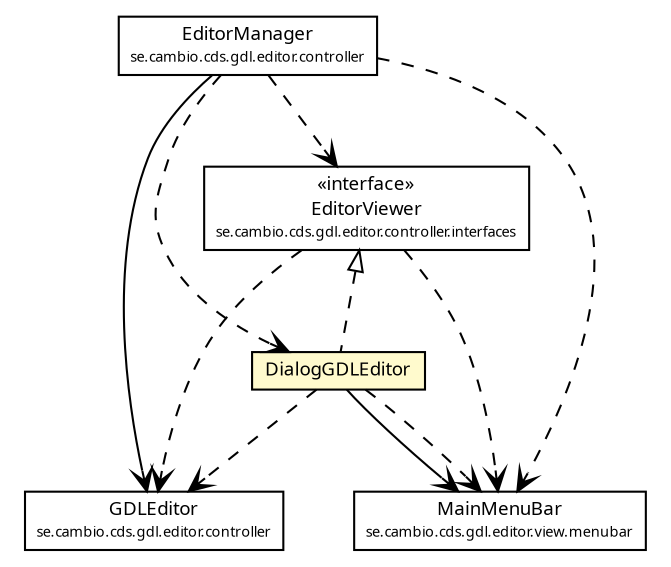 #!/usr/local/bin/dot
#
# Class diagram 
# Generated by UMLGraph version R5_6 (http://www.umlgraph.org/)
#

digraph G {
	edge [fontname="Trebuchet MS",fontsize=10,labelfontname="Trebuchet MS",labelfontsize=10];
	node [fontname="Trebuchet MS",fontsize=10,shape=plaintext];
	nodesep=0.25;
	ranksep=0.5;
	// se.cambio.cds.gdl.editor.controller.GDLEditor
	c152394 [label=<<table title="se.cambio.cds.gdl.editor.controller.GDLEditor" border="0" cellborder="1" cellspacing="0" cellpadding="2" port="p" href="../../controller/GDLEditor.html">
		<tr><td><table border="0" cellspacing="0" cellpadding="1">
<tr><td align="center" balign="center"><font face="Trebuchet MS"> GDLEditor </font></td></tr>
<tr><td align="center" balign="center"><font face="Trebuchet MS" point-size="7.0"> se.cambio.cds.gdl.editor.controller </font></td></tr>
		</table></td></tr>
		</table>>, URL="../../controller/GDLEditor.html", fontname="Trebuchet MS", fontcolor="black", fontsize=9.0];
	// se.cambio.cds.gdl.editor.controller.EditorManager
	c152395 [label=<<table title="se.cambio.cds.gdl.editor.controller.EditorManager" border="0" cellborder="1" cellspacing="0" cellpadding="2" port="p" href="../../controller/EditorManager.html">
		<tr><td><table border="0" cellspacing="0" cellpadding="1">
<tr><td align="center" balign="center"><font face="Trebuchet MS"> EditorManager </font></td></tr>
<tr><td align="center" balign="center"><font face="Trebuchet MS" point-size="7.0"> se.cambio.cds.gdl.editor.controller </font></td></tr>
		</table></td></tr>
		</table>>, URL="../../controller/EditorManager.html", fontname="Trebuchet MS", fontcolor="black", fontsize=9.0];
	// se.cambio.cds.gdl.editor.controller.interfaces.EditorViewer
	c152399 [label=<<table title="se.cambio.cds.gdl.editor.controller.interfaces.EditorViewer" border="0" cellborder="1" cellspacing="0" cellpadding="2" port="p" href="../../controller/interfaces/EditorViewer.html">
		<tr><td><table border="0" cellspacing="0" cellpadding="1">
<tr><td align="center" balign="center"> &#171;interface&#187; </td></tr>
<tr><td align="center" balign="center"><font face="Trebuchet MS"> EditorViewer </font></td></tr>
<tr><td align="center" balign="center"><font face="Trebuchet MS" point-size="7.0"> se.cambio.cds.gdl.editor.controller.interfaces </font></td></tr>
		</table></td></tr>
		</table>>, URL="../../controller/interfaces/EditorViewer.html", fontname="Trebuchet MS", fontcolor="black", fontsize=9.0];
	// se.cambio.cds.gdl.editor.view.dialog.DialogGDLEditor
	c152420 [label=<<table title="se.cambio.cds.gdl.editor.view.dialog.DialogGDLEditor" border="0" cellborder="1" cellspacing="0" cellpadding="2" port="p" bgcolor="lemonChiffon" href="./DialogGDLEditor.html">
		<tr><td><table border="0" cellspacing="0" cellpadding="1">
<tr><td align="center" balign="center"><font face="Trebuchet MS"> DialogGDLEditor </font></td></tr>
		</table></td></tr>
		</table>>, URL="./DialogGDLEditor.html", fontname="Trebuchet MS", fontcolor="black", fontsize=9.0];
	// se.cambio.cds.gdl.editor.view.menubar.MainMenuBar
	c152444 [label=<<table title="se.cambio.cds.gdl.editor.view.menubar.MainMenuBar" border="0" cellborder="1" cellspacing="0" cellpadding="2" port="p" href="../menubar/MainMenuBar.html">
		<tr><td><table border="0" cellspacing="0" cellpadding="1">
<tr><td align="center" balign="center"><font face="Trebuchet MS"> MainMenuBar </font></td></tr>
<tr><td align="center" balign="center"><font face="Trebuchet MS" point-size="7.0"> se.cambio.cds.gdl.editor.view.menubar </font></td></tr>
		</table></td></tr>
		</table>>, URL="../menubar/MainMenuBar.html", fontname="Trebuchet MS", fontcolor="black", fontsize=9.0];
	//se.cambio.cds.gdl.editor.view.dialog.DialogGDLEditor implements se.cambio.cds.gdl.editor.controller.interfaces.EditorViewer
	c152399:p -> c152420:p [dir=back,arrowtail=empty,style=dashed];
	// se.cambio.cds.gdl.editor.controller.EditorManager NAVASSOC se.cambio.cds.gdl.editor.controller.GDLEditor
	c152395:p -> c152394:p [taillabel="", label="", headlabel="", fontname="Trebuchet MS", fontcolor="black", fontsize=10.0, color="black", arrowhead=open];
	// se.cambio.cds.gdl.editor.view.dialog.DialogGDLEditor NAVASSOC se.cambio.cds.gdl.editor.view.menubar.MainMenuBar
	c152420:p -> c152444:p [taillabel="", label="", headlabel="", fontname="Trebuchet MS", fontcolor="black", fontsize=10.0, color="black", arrowhead=open];
	// se.cambio.cds.gdl.editor.controller.EditorManager DEPEND se.cambio.cds.gdl.editor.view.menubar.MainMenuBar
	c152395:p -> c152444:p [taillabel="", label="", headlabel="", fontname="Trebuchet MS", fontcolor="black", fontsize=10.0, color="black", arrowhead=open, style=dashed];
	// se.cambio.cds.gdl.editor.controller.EditorManager DEPEND se.cambio.cds.gdl.editor.controller.interfaces.EditorViewer
	c152395:p -> c152399:p [taillabel="", label="", headlabel="", fontname="Trebuchet MS", fontcolor="black", fontsize=10.0, color="black", arrowhead=open, style=dashed];
	// se.cambio.cds.gdl.editor.controller.EditorManager DEPEND se.cambio.cds.gdl.editor.view.dialog.DialogGDLEditor
	c152395:p -> c152420:p [taillabel="", label="", headlabel="", fontname="Trebuchet MS", fontcolor="black", fontsize=10.0, color="black", arrowhead=open, style=dashed];
	// se.cambio.cds.gdl.editor.controller.interfaces.EditorViewer DEPEND se.cambio.cds.gdl.editor.controller.GDLEditor
	c152399:p -> c152394:p [taillabel="", label="", headlabel="", fontname="Trebuchet MS", fontcolor="black", fontsize=10.0, color="black", arrowhead=open, style=dashed];
	// se.cambio.cds.gdl.editor.controller.interfaces.EditorViewer DEPEND se.cambio.cds.gdl.editor.view.menubar.MainMenuBar
	c152399:p -> c152444:p [taillabel="", label="", headlabel="", fontname="Trebuchet MS", fontcolor="black", fontsize=10.0, color="black", arrowhead=open, style=dashed];
	// se.cambio.cds.gdl.editor.view.dialog.DialogGDLEditor DEPEND se.cambio.cds.gdl.editor.controller.GDLEditor
	c152420:p -> c152394:p [taillabel="", label="", headlabel="", fontname="Trebuchet MS", fontcolor="black", fontsize=10.0, color="black", arrowhead=open, style=dashed];
	// se.cambio.cds.gdl.editor.view.dialog.DialogGDLEditor DEPEND se.cambio.cds.gdl.editor.view.menubar.MainMenuBar
	c152420:p -> c152444:p [taillabel="", label="", headlabel="", fontname="Trebuchet MS", fontcolor="black", fontsize=10.0, color="black", arrowhead=open, style=dashed];
}

